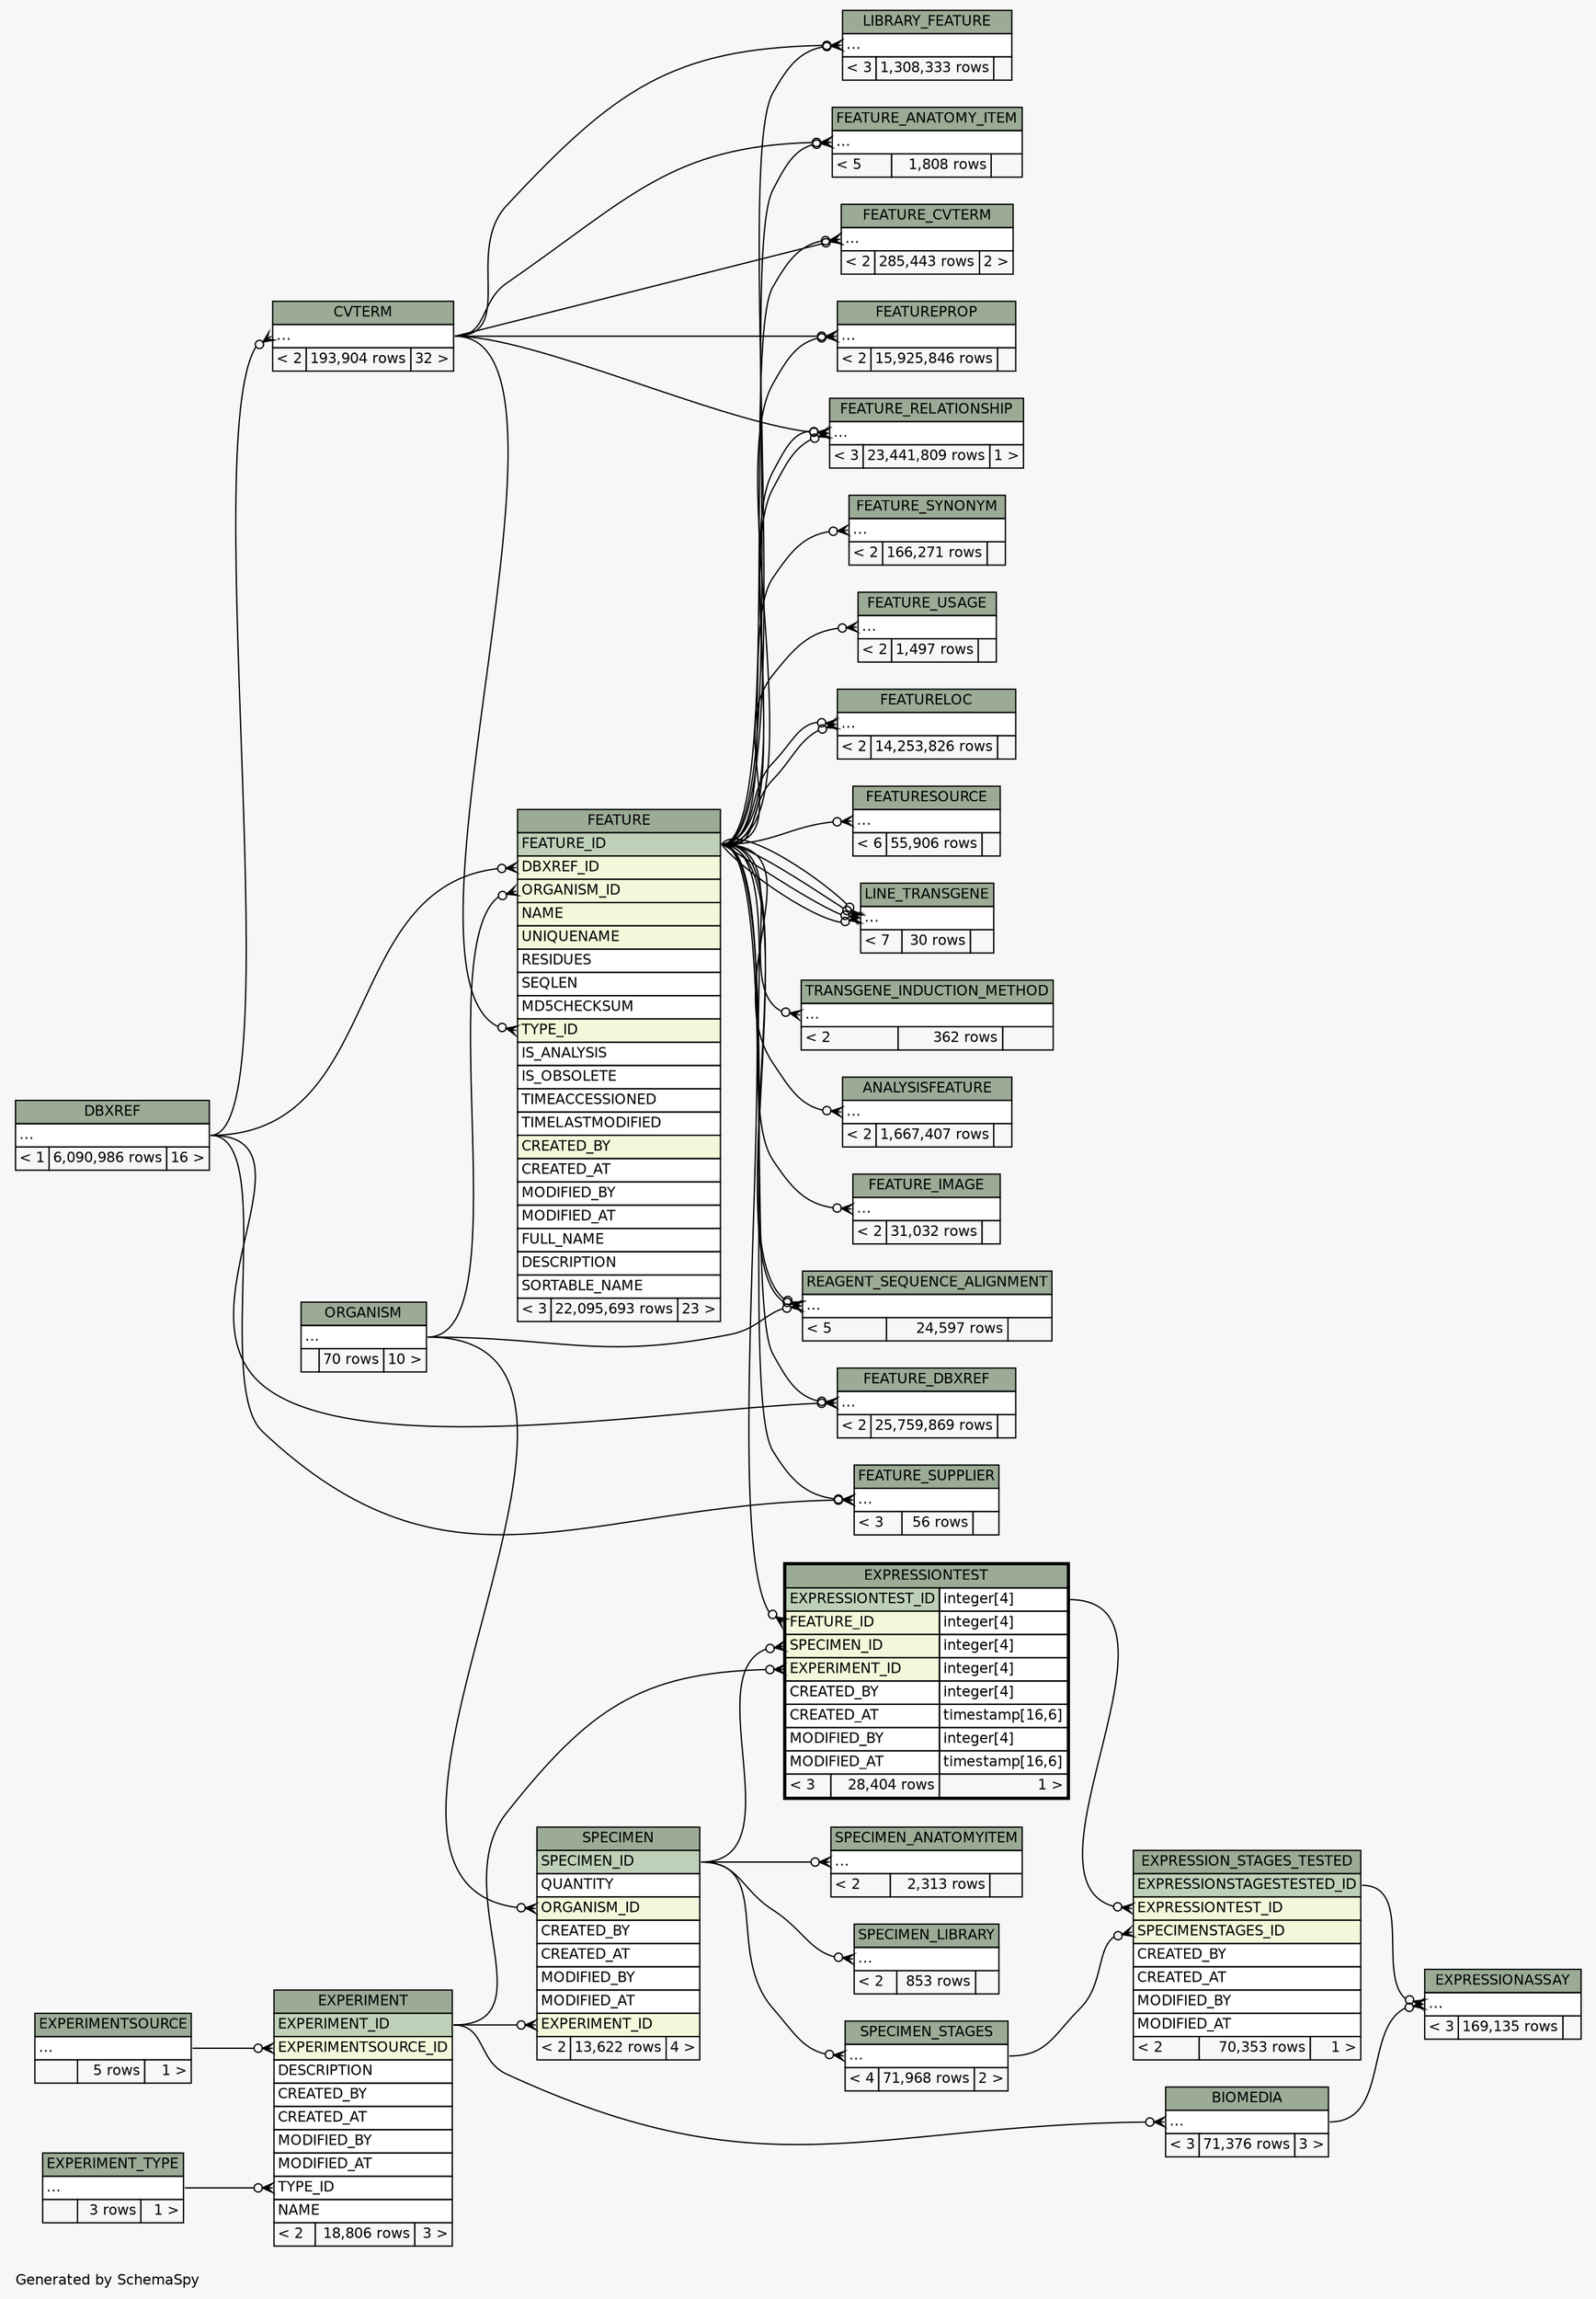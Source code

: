 // dot 2.38.0 on Windows 10 10.0
// SchemaSpy rev Unknown
digraph "twoDegreesRelationshipsDiagram" {
  graph [
    rankdir="RL"
    bgcolor="#f7f7f7"
    label="\nGenerated by SchemaSpy"
    labeljust="l"
    nodesep="0.18"
    ranksep="0.46"
    fontname="Helvetica"
    fontsize="11"
  ];
  node [
    fontname="Helvetica"
    fontsize="11"
    shape="plaintext"
  ];
  edge [
    arrowsize="0.8"
  ];
  "ANALYSISFEATURE":"elipses":w -> "FEATURE":"FEATURE_ID":e [arrowhead=none dir=back arrowtail=crowodot];
  "BIOMEDIA":"elipses":w -> "EXPERIMENT":"EXPERIMENT_ID":e [arrowhead=none dir=back arrowtail=crowodot];
  "CVTERM":"elipses":w -> "DBXREF":"elipses":e [arrowhead=none dir=back arrowtail=crowodot];
  "EXPERIMENT":"EXPERIMENTSOURCE_ID":w -> "EXPERIMENTSOURCE":"elipses":e [arrowhead=none dir=back arrowtail=crowodot];
  "EXPERIMENT":"TYPE_ID":w -> "EXPERIMENT_TYPE":"elipses":e [arrowhead=none dir=back arrowtail=crowodot];
  "EXPRESSION_STAGES_TESTED":"EXPRESSIONTEST_ID":w -> "EXPRESSIONTEST":"EXPRESSIONTEST_ID.type":e [arrowhead=none dir=back arrowtail=crowodot];
  "EXPRESSION_STAGES_TESTED":"SPECIMENSTAGES_ID":w -> "SPECIMEN_STAGES":"elipses":e [arrowhead=none dir=back arrowtail=crowodot];
  "EXPRESSIONASSAY":"elipses":w -> "BIOMEDIA":"elipses":e [arrowhead=none dir=back arrowtail=crowodot];
  "EXPRESSIONASSAY":"elipses":w -> "EXPRESSION_STAGES_TESTED":"EXPRESSIONSTAGESTESTED_ID":e [arrowhead=none dir=back arrowtail=crowodot];
  "EXPRESSIONTEST":"EXPERIMENT_ID":w -> "EXPERIMENT":"EXPERIMENT_ID":e [arrowhead=none dir=back arrowtail=crowodot];
  "EXPRESSIONTEST":"FEATURE_ID":w -> "FEATURE":"FEATURE_ID":e [arrowhead=none dir=back arrowtail=crowodot];
  "EXPRESSIONTEST":"SPECIMEN_ID":w -> "SPECIMEN":"SPECIMEN_ID":e [arrowhead=none dir=back arrowtail=crowodot];
  "FEATURE":"DBXREF_ID":w -> "DBXREF":"elipses":e [arrowhead=none dir=back arrowtail=crowodot];
  "FEATURE":"ORGANISM_ID":w -> "ORGANISM":"elipses":e [arrowhead=none dir=back arrowtail=crowodot];
  "FEATURE":"TYPE_ID":w -> "CVTERM":"elipses":e [arrowhead=none dir=back arrowtail=crowodot];
  "FEATURE_ANATOMY_ITEM":"elipses":w -> "FEATURE":"FEATURE_ID":e [arrowhead=none dir=back arrowtail=crowodot];
  "FEATURE_ANATOMY_ITEM":"elipses":w -> "CVTERM":"elipses":e [arrowhead=none dir=back arrowtail=crowodot];
  "FEATURE_CVTERM":"elipses":w -> "CVTERM":"elipses":e [arrowhead=none dir=back arrowtail=crowodot];
  "FEATURE_CVTERM":"elipses":w -> "FEATURE":"FEATURE_ID":e [arrowhead=none dir=back arrowtail=crowodot];
  "FEATURE_DBXREF":"elipses":w -> "DBXREF":"elipses":e [arrowhead=none dir=back arrowtail=crowodot];
  "FEATURE_DBXREF":"elipses":w -> "FEATURE":"FEATURE_ID":e [arrowhead=none dir=back arrowtail=crowodot];
  "FEATURE_IMAGE":"elipses":w -> "FEATURE":"FEATURE_ID":e [arrowhead=none dir=back arrowtail=crowodot];
  "FEATURE_RELATIONSHIP":"elipses":w -> "FEATURE":"FEATURE_ID":e [arrowhead=none dir=back arrowtail=crowodot];
  "FEATURE_RELATIONSHIP":"elipses":w -> "FEATURE":"FEATURE_ID":e [arrowhead=none dir=back arrowtail=crowodot];
  "FEATURE_RELATIONSHIP":"elipses":w -> "CVTERM":"elipses":e [arrowhead=none dir=back arrowtail=crowodot];
  "FEATURE_SUPPLIER":"elipses":w -> "DBXREF":"elipses":e [arrowhead=none dir=back arrowtail=crowodot];
  "FEATURE_SUPPLIER":"elipses":w -> "FEATURE":"FEATURE_ID":e [arrowhead=none dir=back arrowtail=crowodot];
  "FEATURE_SYNONYM":"elipses":w -> "FEATURE":"FEATURE_ID":e [arrowhead=none dir=back arrowtail=crowodot];
  "FEATURE_USAGE":"elipses":w -> "FEATURE":"FEATURE_ID":e [arrowhead=none dir=back arrowtail=crowodot];
  "FEATURELOC":"elipses":w -> "FEATURE":"FEATURE_ID":e [arrowhead=none dir=back arrowtail=crowodot];
  "FEATURELOC":"elipses":w -> "FEATURE":"FEATURE_ID":e [arrowhead=none dir=back arrowtail=crowodot];
  "FEATUREPROP":"elipses":w -> "FEATURE":"FEATURE_ID":e [arrowhead=none dir=back arrowtail=crowodot];
  "FEATUREPROP":"elipses":w -> "CVTERM":"elipses":e [arrowhead=none dir=back arrowtail=crowodot];
  "FEATURESOURCE":"elipses":w -> "FEATURE":"FEATURE_ID":e [arrowhead=none dir=back arrowtail=crowodot];
  "LIBRARY_FEATURE":"elipses":w -> "FEATURE":"FEATURE_ID":e [arrowhead=none dir=back arrowtail=crowodot];
  "LIBRARY_FEATURE":"elipses":w -> "CVTERM":"elipses":e [arrowhead=none dir=back arrowtail=crowodot];
  "LINE_TRANSGENE":"elipses":w -> "FEATURE":"FEATURE_ID":e [arrowhead=none dir=back arrowtail=crowodot];
  "LINE_TRANSGENE":"elipses":w -> "FEATURE":"FEATURE_ID":e [arrowhead=none dir=back arrowtail=crowodot];
  "LINE_TRANSGENE":"elipses":w -> "FEATURE":"FEATURE_ID":e [arrowhead=none dir=back arrowtail=crowodot];
  "LINE_TRANSGENE":"elipses":w -> "FEATURE":"FEATURE_ID":e [arrowhead=none dir=back arrowtail=crowodot];
  "REAGENT_SEQUENCE_ALIGNMENT":"elipses":w -> "FEATURE":"FEATURE_ID":e [arrowhead=none dir=back arrowtail=crowodot];
  "REAGENT_SEQUENCE_ALIGNMENT":"elipses":w -> "FEATURE":"FEATURE_ID":e [arrowhead=none dir=back arrowtail=crowodot];
  "REAGENT_SEQUENCE_ALIGNMENT":"elipses":w -> "ORGANISM":"elipses":e [arrowhead=none dir=back arrowtail=crowodot];
  "SPECIMEN":"EXPERIMENT_ID":w -> "EXPERIMENT":"EXPERIMENT_ID":e [arrowhead=none dir=back arrowtail=crowodot];
  "SPECIMEN":"ORGANISM_ID":w -> "ORGANISM":"elipses":e [arrowhead=none dir=back arrowtail=crowodot];
  "SPECIMEN_ANATOMYITEM":"elipses":w -> "SPECIMEN":"SPECIMEN_ID":e [arrowhead=none dir=back arrowtail=crowodot];
  "SPECIMEN_LIBRARY":"elipses":w -> "SPECIMEN":"SPECIMEN_ID":e [arrowhead=none dir=back arrowtail=crowodot];
  "SPECIMEN_STAGES":"elipses":w -> "SPECIMEN":"SPECIMEN_ID":e [arrowhead=none dir=back arrowtail=crowodot];
  "TRANSGENE_INDUCTION_METHOD":"elipses":w -> "FEATURE":"FEATURE_ID":e [arrowhead=none dir=back arrowtail=crowodot];
  "ANALYSISFEATURE" [
    label=<
    <TABLE BORDER="0" CELLBORDER="1" CELLSPACING="0" BGCOLOR="#ffffff">
      <TR><TD COLSPAN="3" BGCOLOR="#9bab96" ALIGN="CENTER">ANALYSISFEATURE</TD></TR>
      <TR><TD PORT="elipses" COLSPAN="3" ALIGN="LEFT">...</TD></TR>
      <TR><TD ALIGN="LEFT" BGCOLOR="#f7f7f7">&lt; 2</TD><TD ALIGN="RIGHT" BGCOLOR="#f7f7f7">1,667,407 rows</TD><TD ALIGN="RIGHT" BGCOLOR="#f7f7f7">  </TD></TR>
    </TABLE>>
    URL="ANALYSISFEATURE.html"
    tooltip="ANALYSISFEATURE"
  ];
  "BIOMEDIA" [
    label=<
    <TABLE BORDER="0" CELLBORDER="1" CELLSPACING="0" BGCOLOR="#ffffff">
      <TR><TD COLSPAN="3" BGCOLOR="#9bab96" ALIGN="CENTER">BIOMEDIA</TD></TR>
      <TR><TD PORT="elipses" COLSPAN="3" ALIGN="LEFT">...</TD></TR>
      <TR><TD ALIGN="LEFT" BGCOLOR="#f7f7f7">&lt; 3</TD><TD ALIGN="RIGHT" BGCOLOR="#f7f7f7">71,376 rows</TD><TD ALIGN="RIGHT" BGCOLOR="#f7f7f7">3 &gt;</TD></TR>
    </TABLE>>
    URL="BIOMEDIA.html"
    tooltip="BIOMEDIA"
  ];
  "CVTERM" [
    label=<
    <TABLE BORDER="0" CELLBORDER="1" CELLSPACING="0" BGCOLOR="#ffffff">
      <TR><TD COLSPAN="3" BGCOLOR="#9bab96" ALIGN="CENTER">CVTERM</TD></TR>
      <TR><TD PORT="elipses" COLSPAN="3" ALIGN="LEFT">...</TD></TR>
      <TR><TD ALIGN="LEFT" BGCOLOR="#f7f7f7">&lt; 2</TD><TD ALIGN="RIGHT" BGCOLOR="#f7f7f7">193,904 rows</TD><TD ALIGN="RIGHT" BGCOLOR="#f7f7f7">32 &gt;</TD></TR>
    </TABLE>>
    URL="CVTERM.html"
    tooltip="CVTERM"
  ];
  "DBXREF" [
    label=<
    <TABLE BORDER="0" CELLBORDER="1" CELLSPACING="0" BGCOLOR="#ffffff">
      <TR><TD COLSPAN="3" BGCOLOR="#9bab96" ALIGN="CENTER">DBXREF</TD></TR>
      <TR><TD PORT="elipses" COLSPAN="3" ALIGN="LEFT">...</TD></TR>
      <TR><TD ALIGN="LEFT" BGCOLOR="#f7f7f7">&lt; 1</TD><TD ALIGN="RIGHT" BGCOLOR="#f7f7f7">6,090,986 rows</TD><TD ALIGN="RIGHT" BGCOLOR="#f7f7f7">16 &gt;</TD></TR>
    </TABLE>>
    URL="DBXREF.html"
    tooltip="DBXREF"
  ];
  "EXPERIMENT" [
    label=<
    <TABLE BORDER="0" CELLBORDER="1" CELLSPACING="0" BGCOLOR="#ffffff">
      <TR><TD COLSPAN="3" BGCOLOR="#9bab96" ALIGN="CENTER">EXPERIMENT</TD></TR>
      <TR><TD PORT="EXPERIMENT_ID" COLSPAN="3" BGCOLOR="#bed1b8" ALIGN="LEFT">EXPERIMENT_ID</TD></TR>
      <TR><TD PORT="EXPERIMENTSOURCE_ID" COLSPAN="3" BGCOLOR="#f4f7da" ALIGN="LEFT">EXPERIMENTSOURCE_ID</TD></TR>
      <TR><TD PORT="DESCRIPTION" COLSPAN="3" ALIGN="LEFT">DESCRIPTION</TD></TR>
      <TR><TD PORT="CREATED_BY" COLSPAN="3" ALIGN="LEFT">CREATED_BY</TD></TR>
      <TR><TD PORT="CREATED_AT" COLSPAN="3" ALIGN="LEFT">CREATED_AT</TD></TR>
      <TR><TD PORT="MODIFIED_BY" COLSPAN="3" ALIGN="LEFT">MODIFIED_BY</TD></TR>
      <TR><TD PORT="MODIFIED_AT" COLSPAN="3" ALIGN="LEFT">MODIFIED_AT</TD></TR>
      <TR><TD PORT="TYPE_ID" COLSPAN="3" ALIGN="LEFT">TYPE_ID</TD></TR>
      <TR><TD PORT="NAME" COLSPAN="3" ALIGN="LEFT">NAME</TD></TR>
      <TR><TD ALIGN="LEFT" BGCOLOR="#f7f7f7">&lt; 2</TD><TD ALIGN="RIGHT" BGCOLOR="#f7f7f7">18,806 rows</TD><TD ALIGN="RIGHT" BGCOLOR="#f7f7f7">3 &gt;</TD></TR>
    </TABLE>>
    URL="EXPERIMENT.html"
    tooltip="EXPERIMENT"
  ];
  "EXPERIMENT_TYPE" [
    label=<
    <TABLE BORDER="0" CELLBORDER="1" CELLSPACING="0" BGCOLOR="#ffffff">
      <TR><TD COLSPAN="3" BGCOLOR="#9bab96" ALIGN="CENTER">EXPERIMENT_TYPE</TD></TR>
      <TR><TD PORT="elipses" COLSPAN="3" ALIGN="LEFT">...</TD></TR>
      <TR><TD ALIGN="LEFT" BGCOLOR="#f7f7f7">  </TD><TD ALIGN="RIGHT" BGCOLOR="#f7f7f7">3 rows</TD><TD ALIGN="RIGHT" BGCOLOR="#f7f7f7">1 &gt;</TD></TR>
    </TABLE>>
    URL="EXPERIMENT_TYPE.html"
    tooltip="EXPERIMENT_TYPE"
  ];
  "EXPERIMENTSOURCE" [
    label=<
    <TABLE BORDER="0" CELLBORDER="1" CELLSPACING="0" BGCOLOR="#ffffff">
      <TR><TD COLSPAN="3" BGCOLOR="#9bab96" ALIGN="CENTER">EXPERIMENTSOURCE</TD></TR>
      <TR><TD PORT="elipses" COLSPAN="3" ALIGN="LEFT">...</TD></TR>
      <TR><TD ALIGN="LEFT" BGCOLOR="#f7f7f7">  </TD><TD ALIGN="RIGHT" BGCOLOR="#f7f7f7">5 rows</TD><TD ALIGN="RIGHT" BGCOLOR="#f7f7f7">1 &gt;</TD></TR>
    </TABLE>>
    URL="EXPERIMENTSOURCE.html"
    tooltip="EXPERIMENTSOURCE"
  ];
  "EXPRESSION_STAGES_TESTED" [
    label=<
    <TABLE BORDER="0" CELLBORDER="1" CELLSPACING="0" BGCOLOR="#ffffff">
      <TR><TD COLSPAN="3" BGCOLOR="#9bab96" ALIGN="CENTER">EXPRESSION_STAGES_TESTED</TD></TR>
      <TR><TD PORT="EXPRESSIONSTAGESTESTED_ID" COLSPAN="3" BGCOLOR="#bed1b8" ALIGN="LEFT">EXPRESSIONSTAGESTESTED_ID</TD></TR>
      <TR><TD PORT="EXPRESSIONTEST_ID" COLSPAN="3" BGCOLOR="#f4f7da" ALIGN="LEFT">EXPRESSIONTEST_ID</TD></TR>
      <TR><TD PORT="SPECIMENSTAGES_ID" COLSPAN="3" BGCOLOR="#f4f7da" ALIGN="LEFT">SPECIMENSTAGES_ID</TD></TR>
      <TR><TD PORT="CREATED_BY" COLSPAN="3" ALIGN="LEFT">CREATED_BY</TD></TR>
      <TR><TD PORT="CREATED_AT" COLSPAN="3" ALIGN="LEFT">CREATED_AT</TD></TR>
      <TR><TD PORT="MODIFIED_BY" COLSPAN="3" ALIGN="LEFT">MODIFIED_BY</TD></TR>
      <TR><TD PORT="MODIFIED_AT" COLSPAN="3" ALIGN="LEFT">MODIFIED_AT</TD></TR>
      <TR><TD ALIGN="LEFT" BGCOLOR="#f7f7f7">&lt; 2</TD><TD ALIGN="RIGHT" BGCOLOR="#f7f7f7">70,353 rows</TD><TD ALIGN="RIGHT" BGCOLOR="#f7f7f7">1 &gt;</TD></TR>
    </TABLE>>
    URL="EXPRESSION_STAGES_TESTED.html"
    tooltip="EXPRESSION_STAGES_TESTED"
  ];
  "EXPRESSIONASSAY" [
    label=<
    <TABLE BORDER="0" CELLBORDER="1" CELLSPACING="0" BGCOLOR="#ffffff">
      <TR><TD COLSPAN="3" BGCOLOR="#9bab96" ALIGN="CENTER">EXPRESSIONASSAY</TD></TR>
      <TR><TD PORT="elipses" COLSPAN="3" ALIGN="LEFT">...</TD></TR>
      <TR><TD ALIGN="LEFT" BGCOLOR="#f7f7f7">&lt; 3</TD><TD ALIGN="RIGHT" BGCOLOR="#f7f7f7">169,135 rows</TD><TD ALIGN="RIGHT" BGCOLOR="#f7f7f7">  </TD></TR>
    </TABLE>>
    URL="EXPRESSIONASSAY.html"
    tooltip="EXPRESSIONASSAY"
  ];
  "EXPRESSIONTEST" [
    label=<
    <TABLE BORDER="2" CELLBORDER="1" CELLSPACING="0" BGCOLOR="#ffffff">
      <TR><TD COLSPAN="3" BGCOLOR="#9bab96" ALIGN="CENTER">EXPRESSIONTEST</TD></TR>
      <TR><TD PORT="EXPRESSIONTEST_ID" COLSPAN="2" BGCOLOR="#bed1b8" ALIGN="LEFT">EXPRESSIONTEST_ID</TD><TD PORT="EXPRESSIONTEST_ID.type" ALIGN="LEFT">integer[4]</TD></TR>
      <TR><TD PORT="FEATURE_ID" COLSPAN="2" BGCOLOR="#f4f7da" ALIGN="LEFT">FEATURE_ID</TD><TD PORT="FEATURE_ID.type" ALIGN="LEFT">integer[4]</TD></TR>
      <TR><TD PORT="SPECIMEN_ID" COLSPAN="2" BGCOLOR="#f4f7da" ALIGN="LEFT">SPECIMEN_ID</TD><TD PORT="SPECIMEN_ID.type" ALIGN="LEFT">integer[4]</TD></TR>
      <TR><TD PORT="EXPERIMENT_ID" COLSPAN="2" BGCOLOR="#f4f7da" ALIGN="LEFT">EXPERIMENT_ID</TD><TD PORT="EXPERIMENT_ID.type" ALIGN="LEFT">integer[4]</TD></TR>
      <TR><TD PORT="CREATED_BY" COLSPAN="2" ALIGN="LEFT">CREATED_BY</TD><TD PORT="CREATED_BY.type" ALIGN="LEFT">integer[4]</TD></TR>
      <TR><TD PORT="CREATED_AT" COLSPAN="2" ALIGN="LEFT">CREATED_AT</TD><TD PORT="CREATED_AT.type" ALIGN="LEFT">timestamp[16,6]</TD></TR>
      <TR><TD PORT="MODIFIED_BY" COLSPAN="2" ALIGN="LEFT">MODIFIED_BY</TD><TD PORT="MODIFIED_BY.type" ALIGN="LEFT">integer[4]</TD></TR>
      <TR><TD PORT="MODIFIED_AT" COLSPAN="2" ALIGN="LEFT">MODIFIED_AT</TD><TD PORT="MODIFIED_AT.type" ALIGN="LEFT">timestamp[16,6]</TD></TR>
      <TR><TD ALIGN="LEFT" BGCOLOR="#f7f7f7">&lt; 3</TD><TD ALIGN="RIGHT" BGCOLOR="#f7f7f7">28,404 rows</TD><TD ALIGN="RIGHT" BGCOLOR="#f7f7f7">1 &gt;</TD></TR>
    </TABLE>>
    URL="EXPRESSIONTEST.html"
    tooltip="EXPRESSIONTEST"
  ];
  "FEATURE" [
    label=<
    <TABLE BORDER="0" CELLBORDER="1" CELLSPACING="0" BGCOLOR="#ffffff">
      <TR><TD COLSPAN="3" BGCOLOR="#9bab96" ALIGN="CENTER">FEATURE</TD></TR>
      <TR><TD PORT="FEATURE_ID" COLSPAN="3" BGCOLOR="#bed1b8" ALIGN="LEFT">FEATURE_ID</TD></TR>
      <TR><TD PORT="DBXREF_ID" COLSPAN="3" BGCOLOR="#f4f7da" ALIGN="LEFT">DBXREF_ID</TD></TR>
      <TR><TD PORT="ORGANISM_ID" COLSPAN="3" BGCOLOR="#f4f7da" ALIGN="LEFT">ORGANISM_ID</TD></TR>
      <TR><TD PORT="NAME" COLSPAN="3" BGCOLOR="#f4f7da" ALIGN="LEFT">NAME</TD></TR>
      <TR><TD PORT="UNIQUENAME" COLSPAN="3" BGCOLOR="#f4f7da" ALIGN="LEFT">UNIQUENAME</TD></TR>
      <TR><TD PORT="RESIDUES" COLSPAN="3" ALIGN="LEFT">RESIDUES</TD></TR>
      <TR><TD PORT="SEQLEN" COLSPAN="3" ALIGN="LEFT">SEQLEN</TD></TR>
      <TR><TD PORT="MD5CHECKSUM" COLSPAN="3" ALIGN="LEFT">MD5CHECKSUM</TD></TR>
      <TR><TD PORT="TYPE_ID" COLSPAN="3" BGCOLOR="#f4f7da" ALIGN="LEFT">TYPE_ID</TD></TR>
      <TR><TD PORT="IS_ANALYSIS" COLSPAN="3" ALIGN="LEFT">IS_ANALYSIS</TD></TR>
      <TR><TD PORT="IS_OBSOLETE" COLSPAN="3" ALIGN="LEFT">IS_OBSOLETE</TD></TR>
      <TR><TD PORT="TIMEACCESSIONED" COLSPAN="3" ALIGN="LEFT">TIMEACCESSIONED</TD></TR>
      <TR><TD PORT="TIMELASTMODIFIED" COLSPAN="3" ALIGN="LEFT">TIMELASTMODIFIED</TD></TR>
      <TR><TD PORT="CREATED_BY" COLSPAN="3" BGCOLOR="#f4f7da" ALIGN="LEFT">CREATED_BY</TD></TR>
      <TR><TD PORT="CREATED_AT" COLSPAN="3" ALIGN="LEFT">CREATED_AT</TD></TR>
      <TR><TD PORT="MODIFIED_BY" COLSPAN="3" ALIGN="LEFT">MODIFIED_BY</TD></TR>
      <TR><TD PORT="MODIFIED_AT" COLSPAN="3" ALIGN="LEFT">MODIFIED_AT</TD></TR>
      <TR><TD PORT="FULL_NAME" COLSPAN="3" ALIGN="LEFT">FULL_NAME</TD></TR>
      <TR><TD PORT="DESCRIPTION" COLSPAN="3" ALIGN="LEFT">DESCRIPTION</TD></TR>
      <TR><TD PORT="SORTABLE_NAME" COLSPAN="3" ALIGN="LEFT">SORTABLE_NAME</TD></TR>
      <TR><TD ALIGN="LEFT" BGCOLOR="#f7f7f7">&lt; 3</TD><TD ALIGN="RIGHT" BGCOLOR="#f7f7f7">22,095,693 rows</TD><TD ALIGN="RIGHT" BGCOLOR="#f7f7f7">23 &gt;</TD></TR>
    </TABLE>>
    URL="FEATURE.html"
    tooltip="FEATURE"
  ];
  "FEATURE_ANATOMY_ITEM" [
    label=<
    <TABLE BORDER="0" CELLBORDER="1" CELLSPACING="0" BGCOLOR="#ffffff">
      <TR><TD COLSPAN="3" BGCOLOR="#9bab96" ALIGN="CENTER">FEATURE_ANATOMY_ITEM</TD></TR>
      <TR><TD PORT="elipses" COLSPAN="3" ALIGN="LEFT">...</TD></TR>
      <TR><TD ALIGN="LEFT" BGCOLOR="#f7f7f7">&lt; 5</TD><TD ALIGN="RIGHT" BGCOLOR="#f7f7f7">1,808 rows</TD><TD ALIGN="RIGHT" BGCOLOR="#f7f7f7">  </TD></TR>
    </TABLE>>
    URL="FEATURE_ANATOMY_ITEM.html"
    tooltip="FEATURE_ANATOMY_ITEM"
  ];
  "FEATURE_CVTERM" [
    label=<
    <TABLE BORDER="0" CELLBORDER="1" CELLSPACING="0" BGCOLOR="#ffffff">
      <TR><TD COLSPAN="3" BGCOLOR="#9bab96" ALIGN="CENTER">FEATURE_CVTERM</TD></TR>
      <TR><TD PORT="elipses" COLSPAN="3" ALIGN="LEFT">...</TD></TR>
      <TR><TD ALIGN="LEFT" BGCOLOR="#f7f7f7">&lt; 2</TD><TD ALIGN="RIGHT" BGCOLOR="#f7f7f7">285,443 rows</TD><TD ALIGN="RIGHT" BGCOLOR="#f7f7f7">2 &gt;</TD></TR>
    </TABLE>>
    URL="FEATURE_CVTERM.html"
    tooltip="FEATURE_CVTERM"
  ];
  "FEATURE_DBXREF" [
    label=<
    <TABLE BORDER="0" CELLBORDER="1" CELLSPACING="0" BGCOLOR="#ffffff">
      <TR><TD COLSPAN="3" BGCOLOR="#9bab96" ALIGN="CENTER">FEATURE_DBXREF</TD></TR>
      <TR><TD PORT="elipses" COLSPAN="3" ALIGN="LEFT">...</TD></TR>
      <TR><TD ALIGN="LEFT" BGCOLOR="#f7f7f7">&lt; 2</TD><TD ALIGN="RIGHT" BGCOLOR="#f7f7f7">25,759,869 rows</TD><TD ALIGN="RIGHT" BGCOLOR="#f7f7f7">  </TD></TR>
    </TABLE>>
    URL="FEATURE_DBXREF.html"
    tooltip="FEATURE_DBXREF"
  ];
  "FEATURE_IMAGE" [
    label=<
    <TABLE BORDER="0" CELLBORDER="1" CELLSPACING="0" BGCOLOR="#ffffff">
      <TR><TD COLSPAN="3" BGCOLOR="#9bab96" ALIGN="CENTER">FEATURE_IMAGE</TD></TR>
      <TR><TD PORT="elipses" COLSPAN="3" ALIGN="LEFT">...</TD></TR>
      <TR><TD ALIGN="LEFT" BGCOLOR="#f7f7f7">&lt; 2</TD><TD ALIGN="RIGHT" BGCOLOR="#f7f7f7">31,032 rows</TD><TD ALIGN="RIGHT" BGCOLOR="#f7f7f7">  </TD></TR>
    </TABLE>>
    URL="FEATURE_IMAGE.html"
    tooltip="FEATURE_IMAGE"
  ];
  "FEATURE_RELATIONSHIP" [
    label=<
    <TABLE BORDER="0" CELLBORDER="1" CELLSPACING="0" BGCOLOR="#ffffff">
      <TR><TD COLSPAN="3" BGCOLOR="#9bab96" ALIGN="CENTER">FEATURE_RELATIONSHIP</TD></TR>
      <TR><TD PORT="elipses" COLSPAN="3" ALIGN="LEFT">...</TD></TR>
      <TR><TD ALIGN="LEFT" BGCOLOR="#f7f7f7">&lt; 3</TD><TD ALIGN="RIGHT" BGCOLOR="#f7f7f7">23,441,809 rows</TD><TD ALIGN="RIGHT" BGCOLOR="#f7f7f7">1 &gt;</TD></TR>
    </TABLE>>
    URL="FEATURE_RELATIONSHIP.html"
    tooltip="FEATURE_RELATIONSHIP"
  ];
  "FEATURE_SUPPLIER" [
    label=<
    <TABLE BORDER="0" CELLBORDER="1" CELLSPACING="0" BGCOLOR="#ffffff">
      <TR><TD COLSPAN="3" BGCOLOR="#9bab96" ALIGN="CENTER">FEATURE_SUPPLIER</TD></TR>
      <TR><TD PORT="elipses" COLSPAN="3" ALIGN="LEFT">...</TD></TR>
      <TR><TD ALIGN="LEFT" BGCOLOR="#f7f7f7">&lt; 3</TD><TD ALIGN="RIGHT" BGCOLOR="#f7f7f7">56 rows</TD><TD ALIGN="RIGHT" BGCOLOR="#f7f7f7">  </TD></TR>
    </TABLE>>
    URL="FEATURE_SUPPLIER.html"
    tooltip="FEATURE_SUPPLIER"
  ];
  "FEATURE_SYNONYM" [
    label=<
    <TABLE BORDER="0" CELLBORDER="1" CELLSPACING="0" BGCOLOR="#ffffff">
      <TR><TD COLSPAN="3" BGCOLOR="#9bab96" ALIGN="CENTER">FEATURE_SYNONYM</TD></TR>
      <TR><TD PORT="elipses" COLSPAN="3" ALIGN="LEFT">...</TD></TR>
      <TR><TD ALIGN="LEFT" BGCOLOR="#f7f7f7">&lt; 2</TD><TD ALIGN="RIGHT" BGCOLOR="#f7f7f7">166,271 rows</TD><TD ALIGN="RIGHT" BGCOLOR="#f7f7f7">  </TD></TR>
    </TABLE>>
    URL="FEATURE_SYNONYM.html"
    tooltip="FEATURE_SYNONYM"
  ];
  "FEATURE_USAGE" [
    label=<
    <TABLE BORDER="0" CELLBORDER="1" CELLSPACING="0" BGCOLOR="#ffffff">
      <TR><TD COLSPAN="3" BGCOLOR="#9bab96" ALIGN="CENTER">FEATURE_USAGE</TD></TR>
      <TR><TD PORT="elipses" COLSPAN="3" ALIGN="LEFT">...</TD></TR>
      <TR><TD ALIGN="LEFT" BGCOLOR="#f7f7f7">&lt; 2</TD><TD ALIGN="RIGHT" BGCOLOR="#f7f7f7">1,497 rows</TD><TD ALIGN="RIGHT" BGCOLOR="#f7f7f7">  </TD></TR>
    </TABLE>>
    URL="FEATURE_USAGE.html"
    tooltip="FEATURE_USAGE"
  ];
  "FEATURELOC" [
    label=<
    <TABLE BORDER="0" CELLBORDER="1" CELLSPACING="0" BGCOLOR="#ffffff">
      <TR><TD COLSPAN="3" BGCOLOR="#9bab96" ALIGN="CENTER">FEATURELOC</TD></TR>
      <TR><TD PORT="elipses" COLSPAN="3" ALIGN="LEFT">...</TD></TR>
      <TR><TD ALIGN="LEFT" BGCOLOR="#f7f7f7">&lt; 2</TD><TD ALIGN="RIGHT" BGCOLOR="#f7f7f7">14,253,826 rows</TD><TD ALIGN="RIGHT" BGCOLOR="#f7f7f7">  </TD></TR>
    </TABLE>>
    URL="FEATURELOC.html"
    tooltip="FEATURELOC"
  ];
  "FEATUREPROP" [
    label=<
    <TABLE BORDER="0" CELLBORDER="1" CELLSPACING="0" BGCOLOR="#ffffff">
      <TR><TD COLSPAN="3" BGCOLOR="#9bab96" ALIGN="CENTER">FEATUREPROP</TD></TR>
      <TR><TD PORT="elipses" COLSPAN="3" ALIGN="LEFT">...</TD></TR>
      <TR><TD ALIGN="LEFT" BGCOLOR="#f7f7f7">&lt; 2</TD><TD ALIGN="RIGHT" BGCOLOR="#f7f7f7">15,925,846 rows</TD><TD ALIGN="RIGHT" BGCOLOR="#f7f7f7">  </TD></TR>
    </TABLE>>
    URL="FEATUREPROP.html"
    tooltip="FEATUREPROP"
  ];
  "FEATURESOURCE" [
    label=<
    <TABLE BORDER="0" CELLBORDER="1" CELLSPACING="0" BGCOLOR="#ffffff">
      <TR><TD COLSPAN="3" BGCOLOR="#9bab96" ALIGN="CENTER">FEATURESOURCE</TD></TR>
      <TR><TD PORT="elipses" COLSPAN="3" ALIGN="LEFT">...</TD></TR>
      <TR><TD ALIGN="LEFT" BGCOLOR="#f7f7f7">&lt; 6</TD><TD ALIGN="RIGHT" BGCOLOR="#f7f7f7">55,906 rows</TD><TD ALIGN="RIGHT" BGCOLOR="#f7f7f7">  </TD></TR>
    </TABLE>>
    URL="FEATURESOURCE.html"
    tooltip="FEATURESOURCE"
  ];
  "LIBRARY_FEATURE" [
    label=<
    <TABLE BORDER="0" CELLBORDER="1" CELLSPACING="0" BGCOLOR="#ffffff">
      <TR><TD COLSPAN="3" BGCOLOR="#9bab96" ALIGN="CENTER">LIBRARY_FEATURE</TD></TR>
      <TR><TD PORT="elipses" COLSPAN="3" ALIGN="LEFT">...</TD></TR>
      <TR><TD ALIGN="LEFT" BGCOLOR="#f7f7f7">&lt; 3</TD><TD ALIGN="RIGHT" BGCOLOR="#f7f7f7">1,308,333 rows</TD><TD ALIGN="RIGHT" BGCOLOR="#f7f7f7">  </TD></TR>
    </TABLE>>
    URL="LIBRARY_FEATURE.html"
    tooltip="LIBRARY_FEATURE"
  ];
  "LINE_TRANSGENE" [
    label=<
    <TABLE BORDER="0" CELLBORDER="1" CELLSPACING="0" BGCOLOR="#ffffff">
      <TR><TD COLSPAN="3" BGCOLOR="#9bab96" ALIGN="CENTER">LINE_TRANSGENE</TD></TR>
      <TR><TD PORT="elipses" COLSPAN="3" ALIGN="LEFT">...</TD></TR>
      <TR><TD ALIGN="LEFT" BGCOLOR="#f7f7f7">&lt; 7</TD><TD ALIGN="RIGHT" BGCOLOR="#f7f7f7">30 rows</TD><TD ALIGN="RIGHT" BGCOLOR="#f7f7f7">  </TD></TR>
    </TABLE>>
    URL="LINE_TRANSGENE.html"
    tooltip="LINE_TRANSGENE"
  ];
  "ORGANISM" [
    label=<
    <TABLE BORDER="0" CELLBORDER="1" CELLSPACING="0" BGCOLOR="#ffffff">
      <TR><TD COLSPAN="3" BGCOLOR="#9bab96" ALIGN="CENTER">ORGANISM</TD></TR>
      <TR><TD PORT="elipses" COLSPAN="3" ALIGN="LEFT">...</TD></TR>
      <TR><TD ALIGN="LEFT" BGCOLOR="#f7f7f7">  </TD><TD ALIGN="RIGHT" BGCOLOR="#f7f7f7">70 rows</TD><TD ALIGN="RIGHT" BGCOLOR="#f7f7f7">10 &gt;</TD></TR>
    </TABLE>>
    URL="ORGANISM.html"
    tooltip="ORGANISM"
  ];
  "REAGENT_SEQUENCE_ALIGNMENT" [
    label=<
    <TABLE BORDER="0" CELLBORDER="1" CELLSPACING="0" BGCOLOR="#ffffff">
      <TR><TD COLSPAN="3" BGCOLOR="#9bab96" ALIGN="CENTER">REAGENT_SEQUENCE_ALIGNMENT</TD></TR>
      <TR><TD PORT="elipses" COLSPAN="3" ALIGN="LEFT">...</TD></TR>
      <TR><TD ALIGN="LEFT" BGCOLOR="#f7f7f7">&lt; 5</TD><TD ALIGN="RIGHT" BGCOLOR="#f7f7f7">24,597 rows</TD><TD ALIGN="RIGHT" BGCOLOR="#f7f7f7">  </TD></TR>
    </TABLE>>
    URL="REAGENT_SEQUENCE_ALIGNMENT.html"
    tooltip="REAGENT_SEQUENCE_ALIGNMENT"
  ];
  "SPECIMEN" [
    label=<
    <TABLE BORDER="0" CELLBORDER="1" CELLSPACING="0" BGCOLOR="#ffffff">
      <TR><TD COLSPAN="3" BGCOLOR="#9bab96" ALIGN="CENTER">SPECIMEN</TD></TR>
      <TR><TD PORT="SPECIMEN_ID" COLSPAN="3" BGCOLOR="#bed1b8" ALIGN="LEFT">SPECIMEN_ID</TD></TR>
      <TR><TD PORT="QUANTITY" COLSPAN="3" ALIGN="LEFT">QUANTITY</TD></TR>
      <TR><TD PORT="ORGANISM_ID" COLSPAN="3" BGCOLOR="#f4f7da" ALIGN="LEFT">ORGANISM_ID</TD></TR>
      <TR><TD PORT="CREATED_BY" COLSPAN="3" ALIGN="LEFT">CREATED_BY</TD></TR>
      <TR><TD PORT="CREATED_AT" COLSPAN="3" ALIGN="LEFT">CREATED_AT</TD></TR>
      <TR><TD PORT="MODIFIED_BY" COLSPAN="3" ALIGN="LEFT">MODIFIED_BY</TD></TR>
      <TR><TD PORT="MODIFIED_AT" COLSPAN="3" ALIGN="LEFT">MODIFIED_AT</TD></TR>
      <TR><TD PORT="EXPERIMENT_ID" COLSPAN="3" BGCOLOR="#f4f7da" ALIGN="LEFT">EXPERIMENT_ID</TD></TR>
      <TR><TD ALIGN="LEFT" BGCOLOR="#f7f7f7">&lt; 2</TD><TD ALIGN="RIGHT" BGCOLOR="#f7f7f7">13,622 rows</TD><TD ALIGN="RIGHT" BGCOLOR="#f7f7f7">4 &gt;</TD></TR>
    </TABLE>>
    URL="SPECIMEN.html"
    tooltip="SPECIMEN"
  ];
  "SPECIMEN_ANATOMYITEM" [
    label=<
    <TABLE BORDER="0" CELLBORDER="1" CELLSPACING="0" BGCOLOR="#ffffff">
      <TR><TD COLSPAN="3" BGCOLOR="#9bab96" ALIGN="CENTER">SPECIMEN_ANATOMYITEM</TD></TR>
      <TR><TD PORT="elipses" COLSPAN="3" ALIGN="LEFT">...</TD></TR>
      <TR><TD ALIGN="LEFT" BGCOLOR="#f7f7f7">&lt; 2</TD><TD ALIGN="RIGHT" BGCOLOR="#f7f7f7">2,313 rows</TD><TD ALIGN="RIGHT" BGCOLOR="#f7f7f7">  </TD></TR>
    </TABLE>>
    URL="SPECIMEN_ANATOMYITEM.html"
    tooltip="SPECIMEN_ANATOMYITEM"
  ];
  "SPECIMEN_LIBRARY" [
    label=<
    <TABLE BORDER="0" CELLBORDER="1" CELLSPACING="0" BGCOLOR="#ffffff">
      <TR><TD COLSPAN="3" BGCOLOR="#9bab96" ALIGN="CENTER">SPECIMEN_LIBRARY</TD></TR>
      <TR><TD PORT="elipses" COLSPAN="3" ALIGN="LEFT">...</TD></TR>
      <TR><TD ALIGN="LEFT" BGCOLOR="#f7f7f7">&lt; 2</TD><TD ALIGN="RIGHT" BGCOLOR="#f7f7f7">853 rows</TD><TD ALIGN="RIGHT" BGCOLOR="#f7f7f7">  </TD></TR>
    </TABLE>>
    URL="SPECIMEN_LIBRARY.html"
    tooltip="SPECIMEN_LIBRARY"
  ];
  "SPECIMEN_STAGES" [
    label=<
    <TABLE BORDER="0" CELLBORDER="1" CELLSPACING="0" BGCOLOR="#ffffff">
      <TR><TD COLSPAN="3" BGCOLOR="#9bab96" ALIGN="CENTER">SPECIMEN_STAGES</TD></TR>
      <TR><TD PORT="elipses" COLSPAN="3" ALIGN="LEFT">...</TD></TR>
      <TR><TD ALIGN="LEFT" BGCOLOR="#f7f7f7">&lt; 4</TD><TD ALIGN="RIGHT" BGCOLOR="#f7f7f7">71,968 rows</TD><TD ALIGN="RIGHT" BGCOLOR="#f7f7f7">2 &gt;</TD></TR>
    </TABLE>>
    URL="SPECIMEN_STAGES.html"
    tooltip="SPECIMEN_STAGES"
  ];
  "TRANSGENE_INDUCTION_METHOD" [
    label=<
    <TABLE BORDER="0" CELLBORDER="1" CELLSPACING="0" BGCOLOR="#ffffff">
      <TR><TD COLSPAN="3" BGCOLOR="#9bab96" ALIGN="CENTER">TRANSGENE_INDUCTION_METHOD</TD></TR>
      <TR><TD PORT="elipses" COLSPAN="3" ALIGN="LEFT">...</TD></TR>
      <TR><TD ALIGN="LEFT" BGCOLOR="#f7f7f7">&lt; 2</TD><TD ALIGN="RIGHT" BGCOLOR="#f7f7f7">362 rows</TD><TD ALIGN="RIGHT" BGCOLOR="#f7f7f7">  </TD></TR>
    </TABLE>>
    URL="TRANSGENE_INDUCTION_METHOD.html"
    tooltip="TRANSGENE_INDUCTION_METHOD"
  ];
}
